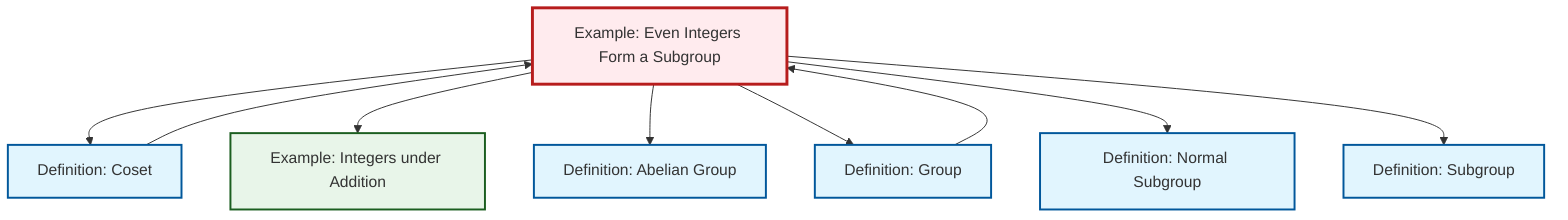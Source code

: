 graph TD
    classDef definition fill:#e1f5fe,stroke:#01579b,stroke-width:2px
    classDef theorem fill:#f3e5f5,stroke:#4a148c,stroke-width:2px
    classDef axiom fill:#fff3e0,stroke:#e65100,stroke-width:2px
    classDef example fill:#e8f5e9,stroke:#1b5e20,stroke-width:2px
    classDef current fill:#ffebee,stroke:#b71c1c,stroke-width:3px
    ex-even-integers-subgroup["Example: Even Integers Form a Subgroup"]:::example
    def-normal-subgroup["Definition: Normal Subgroup"]:::definition
    ex-integers-addition["Example: Integers under Addition"]:::example
    def-abelian-group["Definition: Abelian Group"]:::definition
    def-group["Definition: Group"]:::definition
    def-coset["Definition: Coset"]:::definition
    def-subgroup["Definition: Subgroup"]:::definition
    def-coset --> ex-even-integers-subgroup
    ex-even-integers-subgroup --> def-coset
    ex-even-integers-subgroup --> ex-integers-addition
    def-group --> ex-even-integers-subgroup
    ex-even-integers-subgroup --> def-abelian-group
    ex-even-integers-subgroup --> def-group
    ex-even-integers-subgroup --> def-normal-subgroup
    ex-even-integers-subgroup --> def-subgroup
    class ex-even-integers-subgroup current